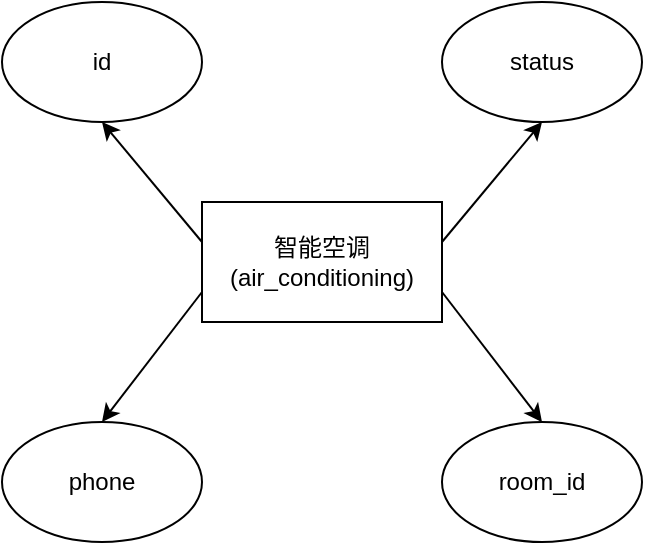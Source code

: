 <mxfile version="14.6.10" type="device"><diagram id="unPPt903--sRH42kTy9I" name="Page-1"><mxGraphModel dx="1038" dy="624" grid="1" gridSize="10" guides="1" tooltips="1" connect="1" arrows="1" fold="1" page="1" pageScale="1" pageWidth="827" pageHeight="1169" math="0" shadow="0"><root><mxCell id="0"/><mxCell id="1" parent="0"/><mxCell id="I9B_m4ZJTWBsGegYndFr-18" style="orthogonalLoop=1;jettySize=auto;html=1;exitX=1;exitY=0.75;exitDx=0;exitDy=0;sourcePerimeterSpacing=4;rounded=1;" parent="1" source="I9B_m4ZJTWBsGegYndFr-1" edge="1"><mxGeometry relative="1" as="geometry"><mxPoint x="410" y="350" as="targetPoint"/></mxGeometry></mxCell><mxCell id="I9B_m4ZJTWBsGegYndFr-19" style="orthogonalLoop=1;jettySize=auto;html=1;exitX=0;exitY=0.75;exitDx=0;exitDy=0;sourcePerimeterSpacing=4;rounded=1;" parent="1" source="I9B_m4ZJTWBsGegYndFr-1" edge="1"><mxGeometry relative="1" as="geometry"><mxPoint x="190.0" y="350" as="targetPoint"/></mxGeometry></mxCell><mxCell id="I9B_m4ZJTWBsGegYndFr-1" value="&lt;font style=&quot;vertical-align: inherit&quot;&gt;&lt;font style=&quot;vertical-align: inherit&quot;&gt;智能空调(air_conditioning)&lt;/font&gt;&lt;/font&gt;" style="rounded=0;whiteSpace=wrap;html=1;" parent="1" vertex="1"><mxGeometry x="240" y="240" width="120" height="60" as="geometry"/></mxCell><mxCell id="I9B_m4ZJTWBsGegYndFr-6" value="" style="endArrow=classic;html=1;rounded=1;" parent="1" edge="1"><mxGeometry width="50" height="50" relative="1" as="geometry"><mxPoint x="360" y="260" as="sourcePoint"/><mxPoint x="410" y="200" as="targetPoint"/></mxGeometry></mxCell><mxCell id="I9B_m4ZJTWBsGegYndFr-13" value="" style="endArrow=classic;html=1;rounded=1;" parent="1" edge="1"><mxGeometry width="50" height="50" relative="1" as="geometry"><mxPoint x="240" y="260" as="sourcePoint"/><mxPoint x="190" y="200" as="targetPoint"/></mxGeometry></mxCell><mxCell id="I9B_m4ZJTWBsGegYndFr-22" value="status" style="ellipse;whiteSpace=wrap;html=1;" parent="1" vertex="1"><mxGeometry x="360" y="140" width="100" height="60" as="geometry"/></mxCell><mxCell id="I9B_m4ZJTWBsGegYndFr-25" value="phone" style="ellipse;whiteSpace=wrap;html=1;" parent="1" vertex="1"><mxGeometry x="140" y="350" width="100" height="60" as="geometry"/></mxCell><mxCell id="I9B_m4ZJTWBsGegYndFr-26" value="room_id" style="ellipse;whiteSpace=wrap;html=1;" parent="1" vertex="1"><mxGeometry x="360" y="350" width="100" height="60" as="geometry"/></mxCell><mxCell id="I9B_m4ZJTWBsGegYndFr-27" value="id" style="ellipse;whiteSpace=wrap;html=1;" parent="1" vertex="1"><mxGeometry x="140" y="140" width="100" height="60" as="geometry"/></mxCell></root></mxGraphModel></diagram></mxfile>